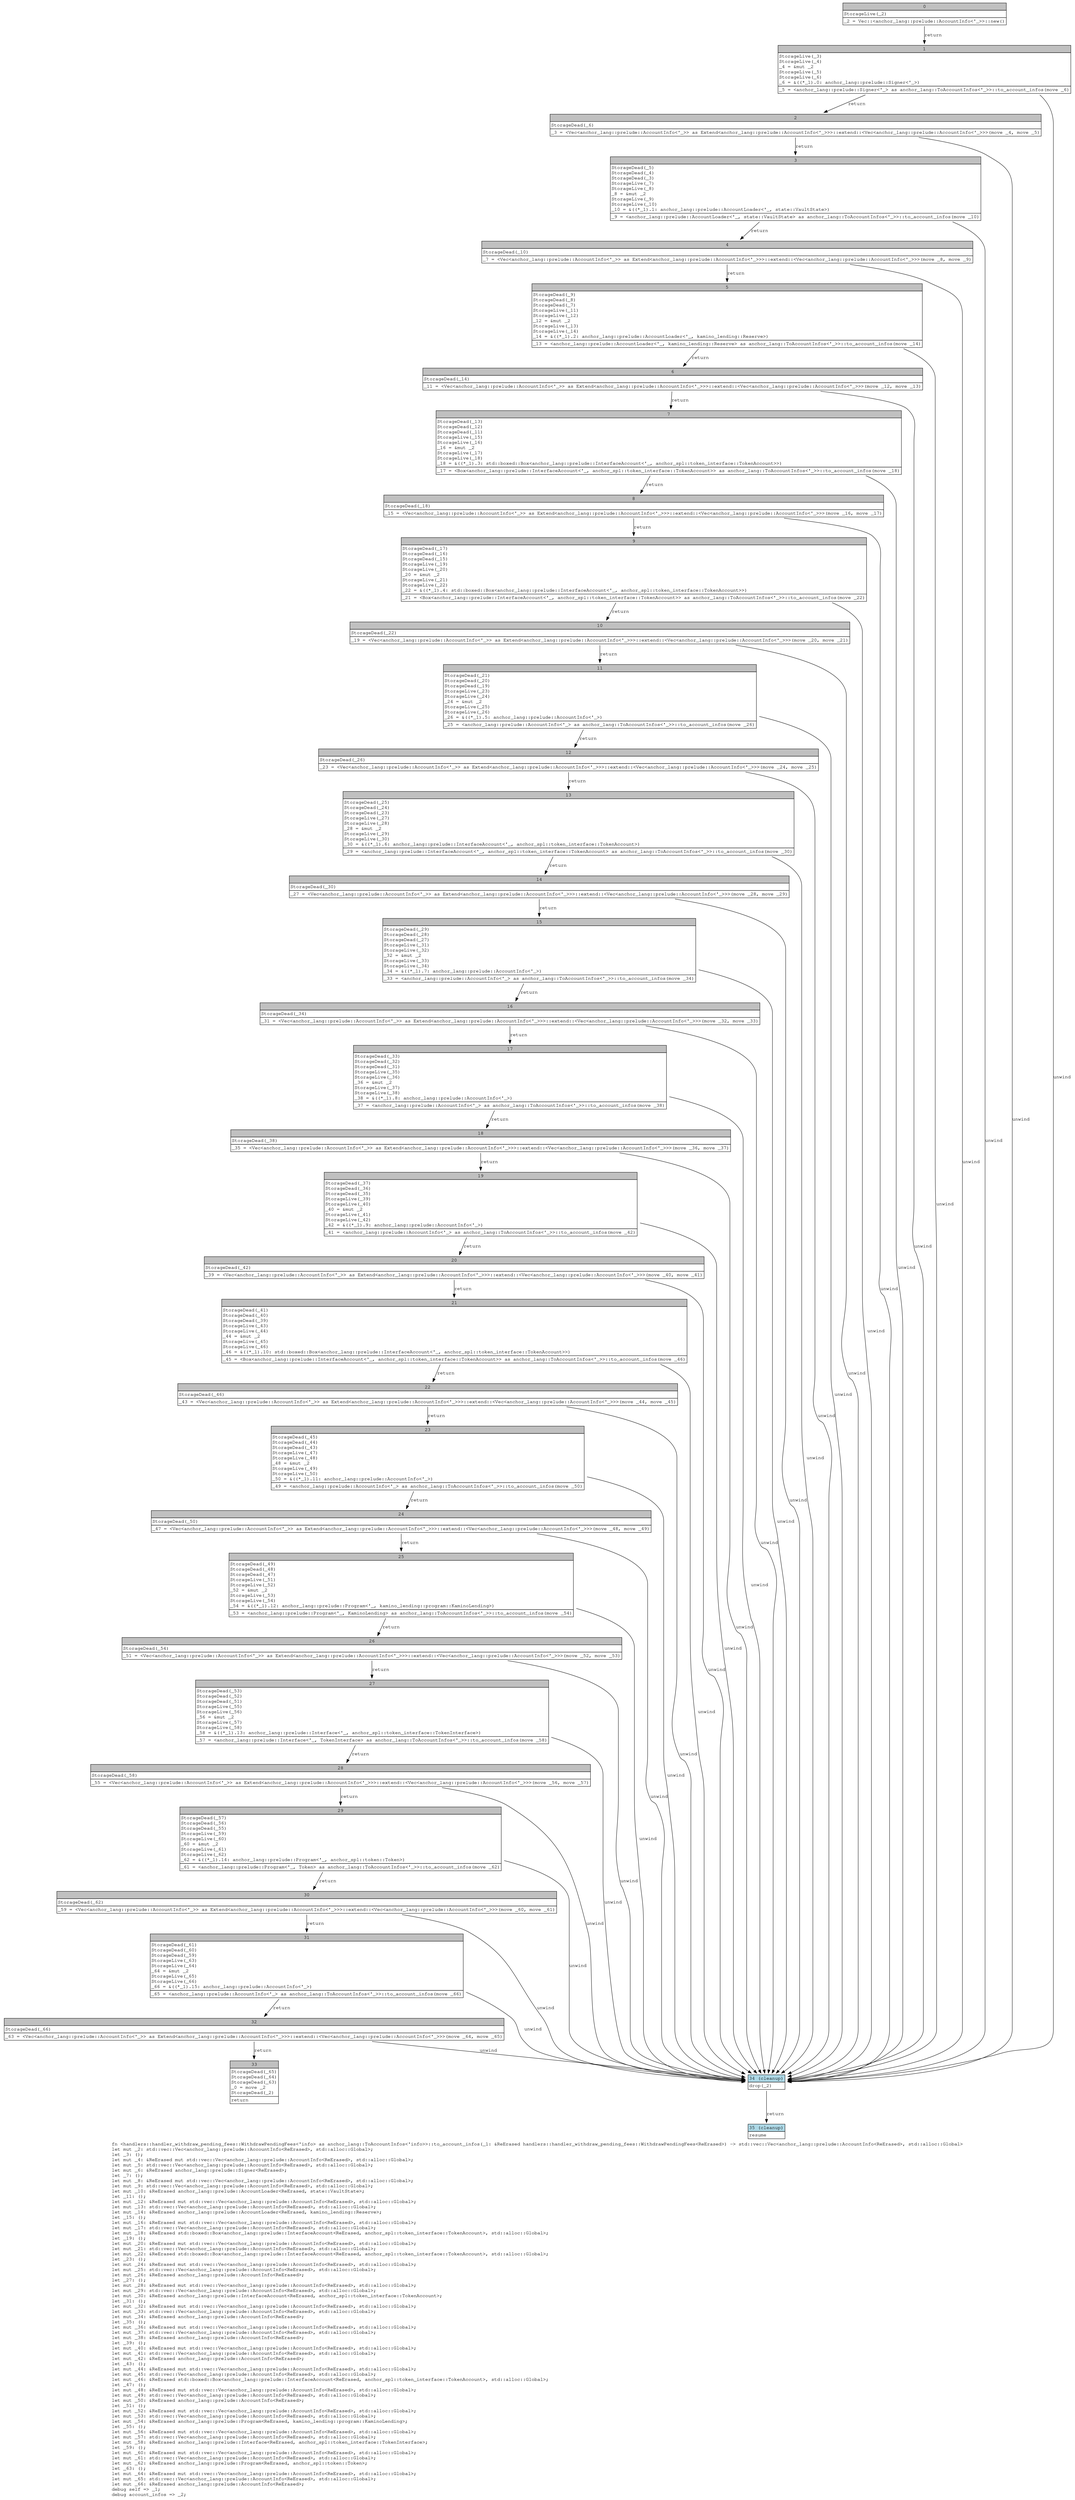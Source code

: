 digraph Mir_0_1808 {
    graph [fontname="Courier, monospace"];
    node [fontname="Courier, monospace"];
    edge [fontname="Courier, monospace"];
    label=<fn &lt;handlers::handler_withdraw_pending_fees::WithdrawPendingFees&lt;'info&gt; as anchor_lang::ToAccountInfos&lt;'info&gt;&gt;::to_account_infos(_1: &amp;ReErased handlers::handler_withdraw_pending_fees::WithdrawPendingFees&lt;ReErased&gt;) -&gt; std::vec::Vec&lt;anchor_lang::prelude::AccountInfo&lt;ReErased&gt;, std::alloc::Global&gt;<br align="left"/>let mut _2: std::vec::Vec&lt;anchor_lang::prelude::AccountInfo&lt;ReErased&gt;, std::alloc::Global&gt;;<br align="left"/>let _3: ();<br align="left"/>let mut _4: &amp;ReErased mut std::vec::Vec&lt;anchor_lang::prelude::AccountInfo&lt;ReErased&gt;, std::alloc::Global&gt;;<br align="left"/>let mut _5: std::vec::Vec&lt;anchor_lang::prelude::AccountInfo&lt;ReErased&gt;, std::alloc::Global&gt;;<br align="left"/>let mut _6: &amp;ReErased anchor_lang::prelude::Signer&lt;ReErased&gt;;<br align="left"/>let _7: ();<br align="left"/>let mut _8: &amp;ReErased mut std::vec::Vec&lt;anchor_lang::prelude::AccountInfo&lt;ReErased&gt;, std::alloc::Global&gt;;<br align="left"/>let mut _9: std::vec::Vec&lt;anchor_lang::prelude::AccountInfo&lt;ReErased&gt;, std::alloc::Global&gt;;<br align="left"/>let mut _10: &amp;ReErased anchor_lang::prelude::AccountLoader&lt;ReErased, state::VaultState&gt;;<br align="left"/>let _11: ();<br align="left"/>let mut _12: &amp;ReErased mut std::vec::Vec&lt;anchor_lang::prelude::AccountInfo&lt;ReErased&gt;, std::alloc::Global&gt;;<br align="left"/>let mut _13: std::vec::Vec&lt;anchor_lang::prelude::AccountInfo&lt;ReErased&gt;, std::alloc::Global&gt;;<br align="left"/>let mut _14: &amp;ReErased anchor_lang::prelude::AccountLoader&lt;ReErased, kamino_lending::Reserve&gt;;<br align="left"/>let _15: ();<br align="left"/>let mut _16: &amp;ReErased mut std::vec::Vec&lt;anchor_lang::prelude::AccountInfo&lt;ReErased&gt;, std::alloc::Global&gt;;<br align="left"/>let mut _17: std::vec::Vec&lt;anchor_lang::prelude::AccountInfo&lt;ReErased&gt;, std::alloc::Global&gt;;<br align="left"/>let mut _18: &amp;ReErased std::boxed::Box&lt;anchor_lang::prelude::InterfaceAccount&lt;ReErased, anchor_spl::token_interface::TokenAccount&gt;, std::alloc::Global&gt;;<br align="left"/>let _19: ();<br align="left"/>let mut _20: &amp;ReErased mut std::vec::Vec&lt;anchor_lang::prelude::AccountInfo&lt;ReErased&gt;, std::alloc::Global&gt;;<br align="left"/>let mut _21: std::vec::Vec&lt;anchor_lang::prelude::AccountInfo&lt;ReErased&gt;, std::alloc::Global&gt;;<br align="left"/>let mut _22: &amp;ReErased std::boxed::Box&lt;anchor_lang::prelude::InterfaceAccount&lt;ReErased, anchor_spl::token_interface::TokenAccount&gt;, std::alloc::Global&gt;;<br align="left"/>let _23: ();<br align="left"/>let mut _24: &amp;ReErased mut std::vec::Vec&lt;anchor_lang::prelude::AccountInfo&lt;ReErased&gt;, std::alloc::Global&gt;;<br align="left"/>let mut _25: std::vec::Vec&lt;anchor_lang::prelude::AccountInfo&lt;ReErased&gt;, std::alloc::Global&gt;;<br align="left"/>let mut _26: &amp;ReErased anchor_lang::prelude::AccountInfo&lt;ReErased&gt;;<br align="left"/>let _27: ();<br align="left"/>let mut _28: &amp;ReErased mut std::vec::Vec&lt;anchor_lang::prelude::AccountInfo&lt;ReErased&gt;, std::alloc::Global&gt;;<br align="left"/>let mut _29: std::vec::Vec&lt;anchor_lang::prelude::AccountInfo&lt;ReErased&gt;, std::alloc::Global&gt;;<br align="left"/>let mut _30: &amp;ReErased anchor_lang::prelude::InterfaceAccount&lt;ReErased, anchor_spl::token_interface::TokenAccount&gt;;<br align="left"/>let _31: ();<br align="left"/>let mut _32: &amp;ReErased mut std::vec::Vec&lt;anchor_lang::prelude::AccountInfo&lt;ReErased&gt;, std::alloc::Global&gt;;<br align="left"/>let mut _33: std::vec::Vec&lt;anchor_lang::prelude::AccountInfo&lt;ReErased&gt;, std::alloc::Global&gt;;<br align="left"/>let mut _34: &amp;ReErased anchor_lang::prelude::AccountInfo&lt;ReErased&gt;;<br align="left"/>let _35: ();<br align="left"/>let mut _36: &amp;ReErased mut std::vec::Vec&lt;anchor_lang::prelude::AccountInfo&lt;ReErased&gt;, std::alloc::Global&gt;;<br align="left"/>let mut _37: std::vec::Vec&lt;anchor_lang::prelude::AccountInfo&lt;ReErased&gt;, std::alloc::Global&gt;;<br align="left"/>let mut _38: &amp;ReErased anchor_lang::prelude::AccountInfo&lt;ReErased&gt;;<br align="left"/>let _39: ();<br align="left"/>let mut _40: &amp;ReErased mut std::vec::Vec&lt;anchor_lang::prelude::AccountInfo&lt;ReErased&gt;, std::alloc::Global&gt;;<br align="left"/>let mut _41: std::vec::Vec&lt;anchor_lang::prelude::AccountInfo&lt;ReErased&gt;, std::alloc::Global&gt;;<br align="left"/>let mut _42: &amp;ReErased anchor_lang::prelude::AccountInfo&lt;ReErased&gt;;<br align="left"/>let _43: ();<br align="left"/>let mut _44: &amp;ReErased mut std::vec::Vec&lt;anchor_lang::prelude::AccountInfo&lt;ReErased&gt;, std::alloc::Global&gt;;<br align="left"/>let mut _45: std::vec::Vec&lt;anchor_lang::prelude::AccountInfo&lt;ReErased&gt;, std::alloc::Global&gt;;<br align="left"/>let mut _46: &amp;ReErased std::boxed::Box&lt;anchor_lang::prelude::InterfaceAccount&lt;ReErased, anchor_spl::token_interface::TokenAccount&gt;, std::alloc::Global&gt;;<br align="left"/>let _47: ();<br align="left"/>let mut _48: &amp;ReErased mut std::vec::Vec&lt;anchor_lang::prelude::AccountInfo&lt;ReErased&gt;, std::alloc::Global&gt;;<br align="left"/>let mut _49: std::vec::Vec&lt;anchor_lang::prelude::AccountInfo&lt;ReErased&gt;, std::alloc::Global&gt;;<br align="left"/>let mut _50: &amp;ReErased anchor_lang::prelude::AccountInfo&lt;ReErased&gt;;<br align="left"/>let _51: ();<br align="left"/>let mut _52: &amp;ReErased mut std::vec::Vec&lt;anchor_lang::prelude::AccountInfo&lt;ReErased&gt;, std::alloc::Global&gt;;<br align="left"/>let mut _53: std::vec::Vec&lt;anchor_lang::prelude::AccountInfo&lt;ReErased&gt;, std::alloc::Global&gt;;<br align="left"/>let mut _54: &amp;ReErased anchor_lang::prelude::Program&lt;ReErased, kamino_lending::program::KaminoLending&gt;;<br align="left"/>let _55: ();<br align="left"/>let mut _56: &amp;ReErased mut std::vec::Vec&lt;anchor_lang::prelude::AccountInfo&lt;ReErased&gt;, std::alloc::Global&gt;;<br align="left"/>let mut _57: std::vec::Vec&lt;anchor_lang::prelude::AccountInfo&lt;ReErased&gt;, std::alloc::Global&gt;;<br align="left"/>let mut _58: &amp;ReErased anchor_lang::prelude::Interface&lt;ReErased, anchor_spl::token_interface::TokenInterface&gt;;<br align="left"/>let _59: ();<br align="left"/>let mut _60: &amp;ReErased mut std::vec::Vec&lt;anchor_lang::prelude::AccountInfo&lt;ReErased&gt;, std::alloc::Global&gt;;<br align="left"/>let mut _61: std::vec::Vec&lt;anchor_lang::prelude::AccountInfo&lt;ReErased&gt;, std::alloc::Global&gt;;<br align="left"/>let mut _62: &amp;ReErased anchor_lang::prelude::Program&lt;ReErased, anchor_spl::token::Token&gt;;<br align="left"/>let _63: ();<br align="left"/>let mut _64: &amp;ReErased mut std::vec::Vec&lt;anchor_lang::prelude::AccountInfo&lt;ReErased&gt;, std::alloc::Global&gt;;<br align="left"/>let mut _65: std::vec::Vec&lt;anchor_lang::prelude::AccountInfo&lt;ReErased&gt;, std::alloc::Global&gt;;<br align="left"/>let mut _66: &amp;ReErased anchor_lang::prelude::AccountInfo&lt;ReErased&gt;;<br align="left"/>debug self =&gt; _1;<br align="left"/>debug account_infos =&gt; _2;<br align="left"/>>;
    bb0__0_1808 [shape="none", label=<<table border="0" cellborder="1" cellspacing="0"><tr><td bgcolor="gray" align="center" colspan="1">0</td></tr><tr><td align="left" balign="left">StorageLive(_2)<br/></td></tr><tr><td align="left">_2 = Vec::&lt;anchor_lang::prelude::AccountInfo&lt;'_&gt;&gt;::new()</td></tr></table>>];
    bb1__0_1808 [shape="none", label=<<table border="0" cellborder="1" cellspacing="0"><tr><td bgcolor="gray" align="center" colspan="1">1</td></tr><tr><td align="left" balign="left">StorageLive(_3)<br/>StorageLive(_4)<br/>_4 = &amp;mut _2<br/>StorageLive(_5)<br/>StorageLive(_6)<br/>_6 = &amp;((*_1).0: anchor_lang::prelude::Signer&lt;'_&gt;)<br/></td></tr><tr><td align="left">_5 = &lt;anchor_lang::prelude::Signer&lt;'_&gt; as anchor_lang::ToAccountInfos&lt;'_&gt;&gt;::to_account_infos(move _6)</td></tr></table>>];
    bb2__0_1808 [shape="none", label=<<table border="0" cellborder="1" cellspacing="0"><tr><td bgcolor="gray" align="center" colspan="1">2</td></tr><tr><td align="left" balign="left">StorageDead(_6)<br/></td></tr><tr><td align="left">_3 = &lt;Vec&lt;anchor_lang::prelude::AccountInfo&lt;'_&gt;&gt; as Extend&lt;anchor_lang::prelude::AccountInfo&lt;'_&gt;&gt;&gt;::extend::&lt;Vec&lt;anchor_lang::prelude::AccountInfo&lt;'_&gt;&gt;&gt;(move _4, move _5)</td></tr></table>>];
    bb3__0_1808 [shape="none", label=<<table border="0" cellborder="1" cellspacing="0"><tr><td bgcolor="gray" align="center" colspan="1">3</td></tr><tr><td align="left" balign="left">StorageDead(_5)<br/>StorageDead(_4)<br/>StorageDead(_3)<br/>StorageLive(_7)<br/>StorageLive(_8)<br/>_8 = &amp;mut _2<br/>StorageLive(_9)<br/>StorageLive(_10)<br/>_10 = &amp;((*_1).1: anchor_lang::prelude::AccountLoader&lt;'_, state::VaultState&gt;)<br/></td></tr><tr><td align="left">_9 = &lt;anchor_lang::prelude::AccountLoader&lt;'_, state::VaultState&gt; as anchor_lang::ToAccountInfos&lt;'_&gt;&gt;::to_account_infos(move _10)</td></tr></table>>];
    bb4__0_1808 [shape="none", label=<<table border="0" cellborder="1" cellspacing="0"><tr><td bgcolor="gray" align="center" colspan="1">4</td></tr><tr><td align="left" balign="left">StorageDead(_10)<br/></td></tr><tr><td align="left">_7 = &lt;Vec&lt;anchor_lang::prelude::AccountInfo&lt;'_&gt;&gt; as Extend&lt;anchor_lang::prelude::AccountInfo&lt;'_&gt;&gt;&gt;::extend::&lt;Vec&lt;anchor_lang::prelude::AccountInfo&lt;'_&gt;&gt;&gt;(move _8, move _9)</td></tr></table>>];
    bb5__0_1808 [shape="none", label=<<table border="0" cellborder="1" cellspacing="0"><tr><td bgcolor="gray" align="center" colspan="1">5</td></tr><tr><td align="left" balign="left">StorageDead(_9)<br/>StorageDead(_8)<br/>StorageDead(_7)<br/>StorageLive(_11)<br/>StorageLive(_12)<br/>_12 = &amp;mut _2<br/>StorageLive(_13)<br/>StorageLive(_14)<br/>_14 = &amp;((*_1).2: anchor_lang::prelude::AccountLoader&lt;'_, kamino_lending::Reserve&gt;)<br/></td></tr><tr><td align="left">_13 = &lt;anchor_lang::prelude::AccountLoader&lt;'_, kamino_lending::Reserve&gt; as anchor_lang::ToAccountInfos&lt;'_&gt;&gt;::to_account_infos(move _14)</td></tr></table>>];
    bb6__0_1808 [shape="none", label=<<table border="0" cellborder="1" cellspacing="0"><tr><td bgcolor="gray" align="center" colspan="1">6</td></tr><tr><td align="left" balign="left">StorageDead(_14)<br/></td></tr><tr><td align="left">_11 = &lt;Vec&lt;anchor_lang::prelude::AccountInfo&lt;'_&gt;&gt; as Extend&lt;anchor_lang::prelude::AccountInfo&lt;'_&gt;&gt;&gt;::extend::&lt;Vec&lt;anchor_lang::prelude::AccountInfo&lt;'_&gt;&gt;&gt;(move _12, move _13)</td></tr></table>>];
    bb7__0_1808 [shape="none", label=<<table border="0" cellborder="1" cellspacing="0"><tr><td bgcolor="gray" align="center" colspan="1">7</td></tr><tr><td align="left" balign="left">StorageDead(_13)<br/>StorageDead(_12)<br/>StorageDead(_11)<br/>StorageLive(_15)<br/>StorageLive(_16)<br/>_16 = &amp;mut _2<br/>StorageLive(_17)<br/>StorageLive(_18)<br/>_18 = &amp;((*_1).3: std::boxed::Box&lt;anchor_lang::prelude::InterfaceAccount&lt;'_, anchor_spl::token_interface::TokenAccount&gt;&gt;)<br/></td></tr><tr><td align="left">_17 = &lt;Box&lt;anchor_lang::prelude::InterfaceAccount&lt;'_, anchor_spl::token_interface::TokenAccount&gt;&gt; as anchor_lang::ToAccountInfos&lt;'_&gt;&gt;::to_account_infos(move _18)</td></tr></table>>];
    bb8__0_1808 [shape="none", label=<<table border="0" cellborder="1" cellspacing="0"><tr><td bgcolor="gray" align="center" colspan="1">8</td></tr><tr><td align="left" balign="left">StorageDead(_18)<br/></td></tr><tr><td align="left">_15 = &lt;Vec&lt;anchor_lang::prelude::AccountInfo&lt;'_&gt;&gt; as Extend&lt;anchor_lang::prelude::AccountInfo&lt;'_&gt;&gt;&gt;::extend::&lt;Vec&lt;anchor_lang::prelude::AccountInfo&lt;'_&gt;&gt;&gt;(move _16, move _17)</td></tr></table>>];
    bb9__0_1808 [shape="none", label=<<table border="0" cellborder="1" cellspacing="0"><tr><td bgcolor="gray" align="center" colspan="1">9</td></tr><tr><td align="left" balign="left">StorageDead(_17)<br/>StorageDead(_16)<br/>StorageDead(_15)<br/>StorageLive(_19)<br/>StorageLive(_20)<br/>_20 = &amp;mut _2<br/>StorageLive(_21)<br/>StorageLive(_22)<br/>_22 = &amp;((*_1).4: std::boxed::Box&lt;anchor_lang::prelude::InterfaceAccount&lt;'_, anchor_spl::token_interface::TokenAccount&gt;&gt;)<br/></td></tr><tr><td align="left">_21 = &lt;Box&lt;anchor_lang::prelude::InterfaceAccount&lt;'_, anchor_spl::token_interface::TokenAccount&gt;&gt; as anchor_lang::ToAccountInfos&lt;'_&gt;&gt;::to_account_infos(move _22)</td></tr></table>>];
    bb10__0_1808 [shape="none", label=<<table border="0" cellborder="1" cellspacing="0"><tr><td bgcolor="gray" align="center" colspan="1">10</td></tr><tr><td align="left" balign="left">StorageDead(_22)<br/></td></tr><tr><td align="left">_19 = &lt;Vec&lt;anchor_lang::prelude::AccountInfo&lt;'_&gt;&gt; as Extend&lt;anchor_lang::prelude::AccountInfo&lt;'_&gt;&gt;&gt;::extend::&lt;Vec&lt;anchor_lang::prelude::AccountInfo&lt;'_&gt;&gt;&gt;(move _20, move _21)</td></tr></table>>];
    bb11__0_1808 [shape="none", label=<<table border="0" cellborder="1" cellspacing="0"><tr><td bgcolor="gray" align="center" colspan="1">11</td></tr><tr><td align="left" balign="left">StorageDead(_21)<br/>StorageDead(_20)<br/>StorageDead(_19)<br/>StorageLive(_23)<br/>StorageLive(_24)<br/>_24 = &amp;mut _2<br/>StorageLive(_25)<br/>StorageLive(_26)<br/>_26 = &amp;((*_1).5: anchor_lang::prelude::AccountInfo&lt;'_&gt;)<br/></td></tr><tr><td align="left">_25 = &lt;anchor_lang::prelude::AccountInfo&lt;'_&gt; as anchor_lang::ToAccountInfos&lt;'_&gt;&gt;::to_account_infos(move _26)</td></tr></table>>];
    bb12__0_1808 [shape="none", label=<<table border="0" cellborder="1" cellspacing="0"><tr><td bgcolor="gray" align="center" colspan="1">12</td></tr><tr><td align="left" balign="left">StorageDead(_26)<br/></td></tr><tr><td align="left">_23 = &lt;Vec&lt;anchor_lang::prelude::AccountInfo&lt;'_&gt;&gt; as Extend&lt;anchor_lang::prelude::AccountInfo&lt;'_&gt;&gt;&gt;::extend::&lt;Vec&lt;anchor_lang::prelude::AccountInfo&lt;'_&gt;&gt;&gt;(move _24, move _25)</td></tr></table>>];
    bb13__0_1808 [shape="none", label=<<table border="0" cellborder="1" cellspacing="0"><tr><td bgcolor="gray" align="center" colspan="1">13</td></tr><tr><td align="left" balign="left">StorageDead(_25)<br/>StorageDead(_24)<br/>StorageDead(_23)<br/>StorageLive(_27)<br/>StorageLive(_28)<br/>_28 = &amp;mut _2<br/>StorageLive(_29)<br/>StorageLive(_30)<br/>_30 = &amp;((*_1).6: anchor_lang::prelude::InterfaceAccount&lt;'_, anchor_spl::token_interface::TokenAccount&gt;)<br/></td></tr><tr><td align="left">_29 = &lt;anchor_lang::prelude::InterfaceAccount&lt;'_, anchor_spl::token_interface::TokenAccount&gt; as anchor_lang::ToAccountInfos&lt;'_&gt;&gt;::to_account_infos(move _30)</td></tr></table>>];
    bb14__0_1808 [shape="none", label=<<table border="0" cellborder="1" cellspacing="0"><tr><td bgcolor="gray" align="center" colspan="1">14</td></tr><tr><td align="left" balign="left">StorageDead(_30)<br/></td></tr><tr><td align="left">_27 = &lt;Vec&lt;anchor_lang::prelude::AccountInfo&lt;'_&gt;&gt; as Extend&lt;anchor_lang::prelude::AccountInfo&lt;'_&gt;&gt;&gt;::extend::&lt;Vec&lt;anchor_lang::prelude::AccountInfo&lt;'_&gt;&gt;&gt;(move _28, move _29)</td></tr></table>>];
    bb15__0_1808 [shape="none", label=<<table border="0" cellborder="1" cellspacing="0"><tr><td bgcolor="gray" align="center" colspan="1">15</td></tr><tr><td align="left" balign="left">StorageDead(_29)<br/>StorageDead(_28)<br/>StorageDead(_27)<br/>StorageLive(_31)<br/>StorageLive(_32)<br/>_32 = &amp;mut _2<br/>StorageLive(_33)<br/>StorageLive(_34)<br/>_34 = &amp;((*_1).7: anchor_lang::prelude::AccountInfo&lt;'_&gt;)<br/></td></tr><tr><td align="left">_33 = &lt;anchor_lang::prelude::AccountInfo&lt;'_&gt; as anchor_lang::ToAccountInfos&lt;'_&gt;&gt;::to_account_infos(move _34)</td></tr></table>>];
    bb16__0_1808 [shape="none", label=<<table border="0" cellborder="1" cellspacing="0"><tr><td bgcolor="gray" align="center" colspan="1">16</td></tr><tr><td align="left" balign="left">StorageDead(_34)<br/></td></tr><tr><td align="left">_31 = &lt;Vec&lt;anchor_lang::prelude::AccountInfo&lt;'_&gt;&gt; as Extend&lt;anchor_lang::prelude::AccountInfo&lt;'_&gt;&gt;&gt;::extend::&lt;Vec&lt;anchor_lang::prelude::AccountInfo&lt;'_&gt;&gt;&gt;(move _32, move _33)</td></tr></table>>];
    bb17__0_1808 [shape="none", label=<<table border="0" cellborder="1" cellspacing="0"><tr><td bgcolor="gray" align="center" colspan="1">17</td></tr><tr><td align="left" balign="left">StorageDead(_33)<br/>StorageDead(_32)<br/>StorageDead(_31)<br/>StorageLive(_35)<br/>StorageLive(_36)<br/>_36 = &amp;mut _2<br/>StorageLive(_37)<br/>StorageLive(_38)<br/>_38 = &amp;((*_1).8: anchor_lang::prelude::AccountInfo&lt;'_&gt;)<br/></td></tr><tr><td align="left">_37 = &lt;anchor_lang::prelude::AccountInfo&lt;'_&gt; as anchor_lang::ToAccountInfos&lt;'_&gt;&gt;::to_account_infos(move _38)</td></tr></table>>];
    bb18__0_1808 [shape="none", label=<<table border="0" cellborder="1" cellspacing="0"><tr><td bgcolor="gray" align="center" colspan="1">18</td></tr><tr><td align="left" balign="left">StorageDead(_38)<br/></td></tr><tr><td align="left">_35 = &lt;Vec&lt;anchor_lang::prelude::AccountInfo&lt;'_&gt;&gt; as Extend&lt;anchor_lang::prelude::AccountInfo&lt;'_&gt;&gt;&gt;::extend::&lt;Vec&lt;anchor_lang::prelude::AccountInfo&lt;'_&gt;&gt;&gt;(move _36, move _37)</td></tr></table>>];
    bb19__0_1808 [shape="none", label=<<table border="0" cellborder="1" cellspacing="0"><tr><td bgcolor="gray" align="center" colspan="1">19</td></tr><tr><td align="left" balign="left">StorageDead(_37)<br/>StorageDead(_36)<br/>StorageDead(_35)<br/>StorageLive(_39)<br/>StorageLive(_40)<br/>_40 = &amp;mut _2<br/>StorageLive(_41)<br/>StorageLive(_42)<br/>_42 = &amp;((*_1).9: anchor_lang::prelude::AccountInfo&lt;'_&gt;)<br/></td></tr><tr><td align="left">_41 = &lt;anchor_lang::prelude::AccountInfo&lt;'_&gt; as anchor_lang::ToAccountInfos&lt;'_&gt;&gt;::to_account_infos(move _42)</td></tr></table>>];
    bb20__0_1808 [shape="none", label=<<table border="0" cellborder="1" cellspacing="0"><tr><td bgcolor="gray" align="center" colspan="1">20</td></tr><tr><td align="left" balign="left">StorageDead(_42)<br/></td></tr><tr><td align="left">_39 = &lt;Vec&lt;anchor_lang::prelude::AccountInfo&lt;'_&gt;&gt; as Extend&lt;anchor_lang::prelude::AccountInfo&lt;'_&gt;&gt;&gt;::extend::&lt;Vec&lt;anchor_lang::prelude::AccountInfo&lt;'_&gt;&gt;&gt;(move _40, move _41)</td></tr></table>>];
    bb21__0_1808 [shape="none", label=<<table border="0" cellborder="1" cellspacing="0"><tr><td bgcolor="gray" align="center" colspan="1">21</td></tr><tr><td align="left" balign="left">StorageDead(_41)<br/>StorageDead(_40)<br/>StorageDead(_39)<br/>StorageLive(_43)<br/>StorageLive(_44)<br/>_44 = &amp;mut _2<br/>StorageLive(_45)<br/>StorageLive(_46)<br/>_46 = &amp;((*_1).10: std::boxed::Box&lt;anchor_lang::prelude::InterfaceAccount&lt;'_, anchor_spl::token_interface::TokenAccount&gt;&gt;)<br/></td></tr><tr><td align="left">_45 = &lt;Box&lt;anchor_lang::prelude::InterfaceAccount&lt;'_, anchor_spl::token_interface::TokenAccount&gt;&gt; as anchor_lang::ToAccountInfos&lt;'_&gt;&gt;::to_account_infos(move _46)</td></tr></table>>];
    bb22__0_1808 [shape="none", label=<<table border="0" cellborder="1" cellspacing="0"><tr><td bgcolor="gray" align="center" colspan="1">22</td></tr><tr><td align="left" balign="left">StorageDead(_46)<br/></td></tr><tr><td align="left">_43 = &lt;Vec&lt;anchor_lang::prelude::AccountInfo&lt;'_&gt;&gt; as Extend&lt;anchor_lang::prelude::AccountInfo&lt;'_&gt;&gt;&gt;::extend::&lt;Vec&lt;anchor_lang::prelude::AccountInfo&lt;'_&gt;&gt;&gt;(move _44, move _45)</td></tr></table>>];
    bb23__0_1808 [shape="none", label=<<table border="0" cellborder="1" cellspacing="0"><tr><td bgcolor="gray" align="center" colspan="1">23</td></tr><tr><td align="left" balign="left">StorageDead(_45)<br/>StorageDead(_44)<br/>StorageDead(_43)<br/>StorageLive(_47)<br/>StorageLive(_48)<br/>_48 = &amp;mut _2<br/>StorageLive(_49)<br/>StorageLive(_50)<br/>_50 = &amp;((*_1).11: anchor_lang::prelude::AccountInfo&lt;'_&gt;)<br/></td></tr><tr><td align="left">_49 = &lt;anchor_lang::prelude::AccountInfo&lt;'_&gt; as anchor_lang::ToAccountInfos&lt;'_&gt;&gt;::to_account_infos(move _50)</td></tr></table>>];
    bb24__0_1808 [shape="none", label=<<table border="0" cellborder="1" cellspacing="0"><tr><td bgcolor="gray" align="center" colspan="1">24</td></tr><tr><td align="left" balign="left">StorageDead(_50)<br/></td></tr><tr><td align="left">_47 = &lt;Vec&lt;anchor_lang::prelude::AccountInfo&lt;'_&gt;&gt; as Extend&lt;anchor_lang::prelude::AccountInfo&lt;'_&gt;&gt;&gt;::extend::&lt;Vec&lt;anchor_lang::prelude::AccountInfo&lt;'_&gt;&gt;&gt;(move _48, move _49)</td></tr></table>>];
    bb25__0_1808 [shape="none", label=<<table border="0" cellborder="1" cellspacing="0"><tr><td bgcolor="gray" align="center" colspan="1">25</td></tr><tr><td align="left" balign="left">StorageDead(_49)<br/>StorageDead(_48)<br/>StorageDead(_47)<br/>StorageLive(_51)<br/>StorageLive(_52)<br/>_52 = &amp;mut _2<br/>StorageLive(_53)<br/>StorageLive(_54)<br/>_54 = &amp;((*_1).12: anchor_lang::prelude::Program&lt;'_, kamino_lending::program::KaminoLending&gt;)<br/></td></tr><tr><td align="left">_53 = &lt;anchor_lang::prelude::Program&lt;'_, KaminoLending&gt; as anchor_lang::ToAccountInfos&lt;'_&gt;&gt;::to_account_infos(move _54)</td></tr></table>>];
    bb26__0_1808 [shape="none", label=<<table border="0" cellborder="1" cellspacing="0"><tr><td bgcolor="gray" align="center" colspan="1">26</td></tr><tr><td align="left" balign="left">StorageDead(_54)<br/></td></tr><tr><td align="left">_51 = &lt;Vec&lt;anchor_lang::prelude::AccountInfo&lt;'_&gt;&gt; as Extend&lt;anchor_lang::prelude::AccountInfo&lt;'_&gt;&gt;&gt;::extend::&lt;Vec&lt;anchor_lang::prelude::AccountInfo&lt;'_&gt;&gt;&gt;(move _52, move _53)</td></tr></table>>];
    bb27__0_1808 [shape="none", label=<<table border="0" cellborder="1" cellspacing="0"><tr><td bgcolor="gray" align="center" colspan="1">27</td></tr><tr><td align="left" balign="left">StorageDead(_53)<br/>StorageDead(_52)<br/>StorageDead(_51)<br/>StorageLive(_55)<br/>StorageLive(_56)<br/>_56 = &amp;mut _2<br/>StorageLive(_57)<br/>StorageLive(_58)<br/>_58 = &amp;((*_1).13: anchor_lang::prelude::Interface&lt;'_, anchor_spl::token_interface::TokenInterface&gt;)<br/></td></tr><tr><td align="left">_57 = &lt;anchor_lang::prelude::Interface&lt;'_, TokenInterface&gt; as anchor_lang::ToAccountInfos&lt;'_&gt;&gt;::to_account_infos(move _58)</td></tr></table>>];
    bb28__0_1808 [shape="none", label=<<table border="0" cellborder="1" cellspacing="0"><tr><td bgcolor="gray" align="center" colspan="1">28</td></tr><tr><td align="left" balign="left">StorageDead(_58)<br/></td></tr><tr><td align="left">_55 = &lt;Vec&lt;anchor_lang::prelude::AccountInfo&lt;'_&gt;&gt; as Extend&lt;anchor_lang::prelude::AccountInfo&lt;'_&gt;&gt;&gt;::extend::&lt;Vec&lt;anchor_lang::prelude::AccountInfo&lt;'_&gt;&gt;&gt;(move _56, move _57)</td></tr></table>>];
    bb29__0_1808 [shape="none", label=<<table border="0" cellborder="1" cellspacing="0"><tr><td bgcolor="gray" align="center" colspan="1">29</td></tr><tr><td align="left" balign="left">StorageDead(_57)<br/>StorageDead(_56)<br/>StorageDead(_55)<br/>StorageLive(_59)<br/>StorageLive(_60)<br/>_60 = &amp;mut _2<br/>StorageLive(_61)<br/>StorageLive(_62)<br/>_62 = &amp;((*_1).14: anchor_lang::prelude::Program&lt;'_, anchor_spl::token::Token&gt;)<br/></td></tr><tr><td align="left">_61 = &lt;anchor_lang::prelude::Program&lt;'_, Token&gt; as anchor_lang::ToAccountInfos&lt;'_&gt;&gt;::to_account_infos(move _62)</td></tr></table>>];
    bb30__0_1808 [shape="none", label=<<table border="0" cellborder="1" cellspacing="0"><tr><td bgcolor="gray" align="center" colspan="1">30</td></tr><tr><td align="left" balign="left">StorageDead(_62)<br/></td></tr><tr><td align="left">_59 = &lt;Vec&lt;anchor_lang::prelude::AccountInfo&lt;'_&gt;&gt; as Extend&lt;anchor_lang::prelude::AccountInfo&lt;'_&gt;&gt;&gt;::extend::&lt;Vec&lt;anchor_lang::prelude::AccountInfo&lt;'_&gt;&gt;&gt;(move _60, move _61)</td></tr></table>>];
    bb31__0_1808 [shape="none", label=<<table border="0" cellborder="1" cellspacing="0"><tr><td bgcolor="gray" align="center" colspan="1">31</td></tr><tr><td align="left" balign="left">StorageDead(_61)<br/>StorageDead(_60)<br/>StorageDead(_59)<br/>StorageLive(_63)<br/>StorageLive(_64)<br/>_64 = &amp;mut _2<br/>StorageLive(_65)<br/>StorageLive(_66)<br/>_66 = &amp;((*_1).15: anchor_lang::prelude::AccountInfo&lt;'_&gt;)<br/></td></tr><tr><td align="left">_65 = &lt;anchor_lang::prelude::AccountInfo&lt;'_&gt; as anchor_lang::ToAccountInfos&lt;'_&gt;&gt;::to_account_infos(move _66)</td></tr></table>>];
    bb32__0_1808 [shape="none", label=<<table border="0" cellborder="1" cellspacing="0"><tr><td bgcolor="gray" align="center" colspan="1">32</td></tr><tr><td align="left" balign="left">StorageDead(_66)<br/></td></tr><tr><td align="left">_63 = &lt;Vec&lt;anchor_lang::prelude::AccountInfo&lt;'_&gt;&gt; as Extend&lt;anchor_lang::prelude::AccountInfo&lt;'_&gt;&gt;&gt;::extend::&lt;Vec&lt;anchor_lang::prelude::AccountInfo&lt;'_&gt;&gt;&gt;(move _64, move _65)</td></tr></table>>];
    bb33__0_1808 [shape="none", label=<<table border="0" cellborder="1" cellspacing="0"><tr><td bgcolor="gray" align="center" colspan="1">33</td></tr><tr><td align="left" balign="left">StorageDead(_65)<br/>StorageDead(_64)<br/>StorageDead(_63)<br/>_0 = move _2<br/>StorageDead(_2)<br/></td></tr><tr><td align="left">return</td></tr></table>>];
    bb34__0_1808 [shape="none", label=<<table border="0" cellborder="1" cellspacing="0"><tr><td bgcolor="lightblue" align="center" colspan="1">34 (cleanup)</td></tr><tr><td align="left">drop(_2)</td></tr></table>>];
    bb35__0_1808 [shape="none", label=<<table border="0" cellborder="1" cellspacing="0"><tr><td bgcolor="lightblue" align="center" colspan="1">35 (cleanup)</td></tr><tr><td align="left">resume</td></tr></table>>];
    bb0__0_1808 -> bb1__0_1808 [label="return"];
    bb1__0_1808 -> bb2__0_1808 [label="return"];
    bb1__0_1808 -> bb34__0_1808 [label="unwind"];
    bb2__0_1808 -> bb3__0_1808 [label="return"];
    bb2__0_1808 -> bb34__0_1808 [label="unwind"];
    bb3__0_1808 -> bb4__0_1808 [label="return"];
    bb3__0_1808 -> bb34__0_1808 [label="unwind"];
    bb4__0_1808 -> bb5__0_1808 [label="return"];
    bb4__0_1808 -> bb34__0_1808 [label="unwind"];
    bb5__0_1808 -> bb6__0_1808 [label="return"];
    bb5__0_1808 -> bb34__0_1808 [label="unwind"];
    bb6__0_1808 -> bb7__0_1808 [label="return"];
    bb6__0_1808 -> bb34__0_1808 [label="unwind"];
    bb7__0_1808 -> bb8__0_1808 [label="return"];
    bb7__0_1808 -> bb34__0_1808 [label="unwind"];
    bb8__0_1808 -> bb9__0_1808 [label="return"];
    bb8__0_1808 -> bb34__0_1808 [label="unwind"];
    bb9__0_1808 -> bb10__0_1808 [label="return"];
    bb9__0_1808 -> bb34__0_1808 [label="unwind"];
    bb10__0_1808 -> bb11__0_1808 [label="return"];
    bb10__0_1808 -> bb34__0_1808 [label="unwind"];
    bb11__0_1808 -> bb12__0_1808 [label="return"];
    bb11__0_1808 -> bb34__0_1808 [label="unwind"];
    bb12__0_1808 -> bb13__0_1808 [label="return"];
    bb12__0_1808 -> bb34__0_1808 [label="unwind"];
    bb13__0_1808 -> bb14__0_1808 [label="return"];
    bb13__0_1808 -> bb34__0_1808 [label="unwind"];
    bb14__0_1808 -> bb15__0_1808 [label="return"];
    bb14__0_1808 -> bb34__0_1808 [label="unwind"];
    bb15__0_1808 -> bb16__0_1808 [label="return"];
    bb15__0_1808 -> bb34__0_1808 [label="unwind"];
    bb16__0_1808 -> bb17__0_1808 [label="return"];
    bb16__0_1808 -> bb34__0_1808 [label="unwind"];
    bb17__0_1808 -> bb18__0_1808 [label="return"];
    bb17__0_1808 -> bb34__0_1808 [label="unwind"];
    bb18__0_1808 -> bb19__0_1808 [label="return"];
    bb18__0_1808 -> bb34__0_1808 [label="unwind"];
    bb19__0_1808 -> bb20__0_1808 [label="return"];
    bb19__0_1808 -> bb34__0_1808 [label="unwind"];
    bb20__0_1808 -> bb21__0_1808 [label="return"];
    bb20__0_1808 -> bb34__0_1808 [label="unwind"];
    bb21__0_1808 -> bb22__0_1808 [label="return"];
    bb21__0_1808 -> bb34__0_1808 [label="unwind"];
    bb22__0_1808 -> bb23__0_1808 [label="return"];
    bb22__0_1808 -> bb34__0_1808 [label="unwind"];
    bb23__0_1808 -> bb24__0_1808 [label="return"];
    bb23__0_1808 -> bb34__0_1808 [label="unwind"];
    bb24__0_1808 -> bb25__0_1808 [label="return"];
    bb24__0_1808 -> bb34__0_1808 [label="unwind"];
    bb25__0_1808 -> bb26__0_1808 [label="return"];
    bb25__0_1808 -> bb34__0_1808 [label="unwind"];
    bb26__0_1808 -> bb27__0_1808 [label="return"];
    bb26__0_1808 -> bb34__0_1808 [label="unwind"];
    bb27__0_1808 -> bb28__0_1808 [label="return"];
    bb27__0_1808 -> bb34__0_1808 [label="unwind"];
    bb28__0_1808 -> bb29__0_1808 [label="return"];
    bb28__0_1808 -> bb34__0_1808 [label="unwind"];
    bb29__0_1808 -> bb30__0_1808 [label="return"];
    bb29__0_1808 -> bb34__0_1808 [label="unwind"];
    bb30__0_1808 -> bb31__0_1808 [label="return"];
    bb30__0_1808 -> bb34__0_1808 [label="unwind"];
    bb31__0_1808 -> bb32__0_1808 [label="return"];
    bb31__0_1808 -> bb34__0_1808 [label="unwind"];
    bb32__0_1808 -> bb33__0_1808 [label="return"];
    bb32__0_1808 -> bb34__0_1808 [label="unwind"];
    bb34__0_1808 -> bb35__0_1808 [label="return"];
}
